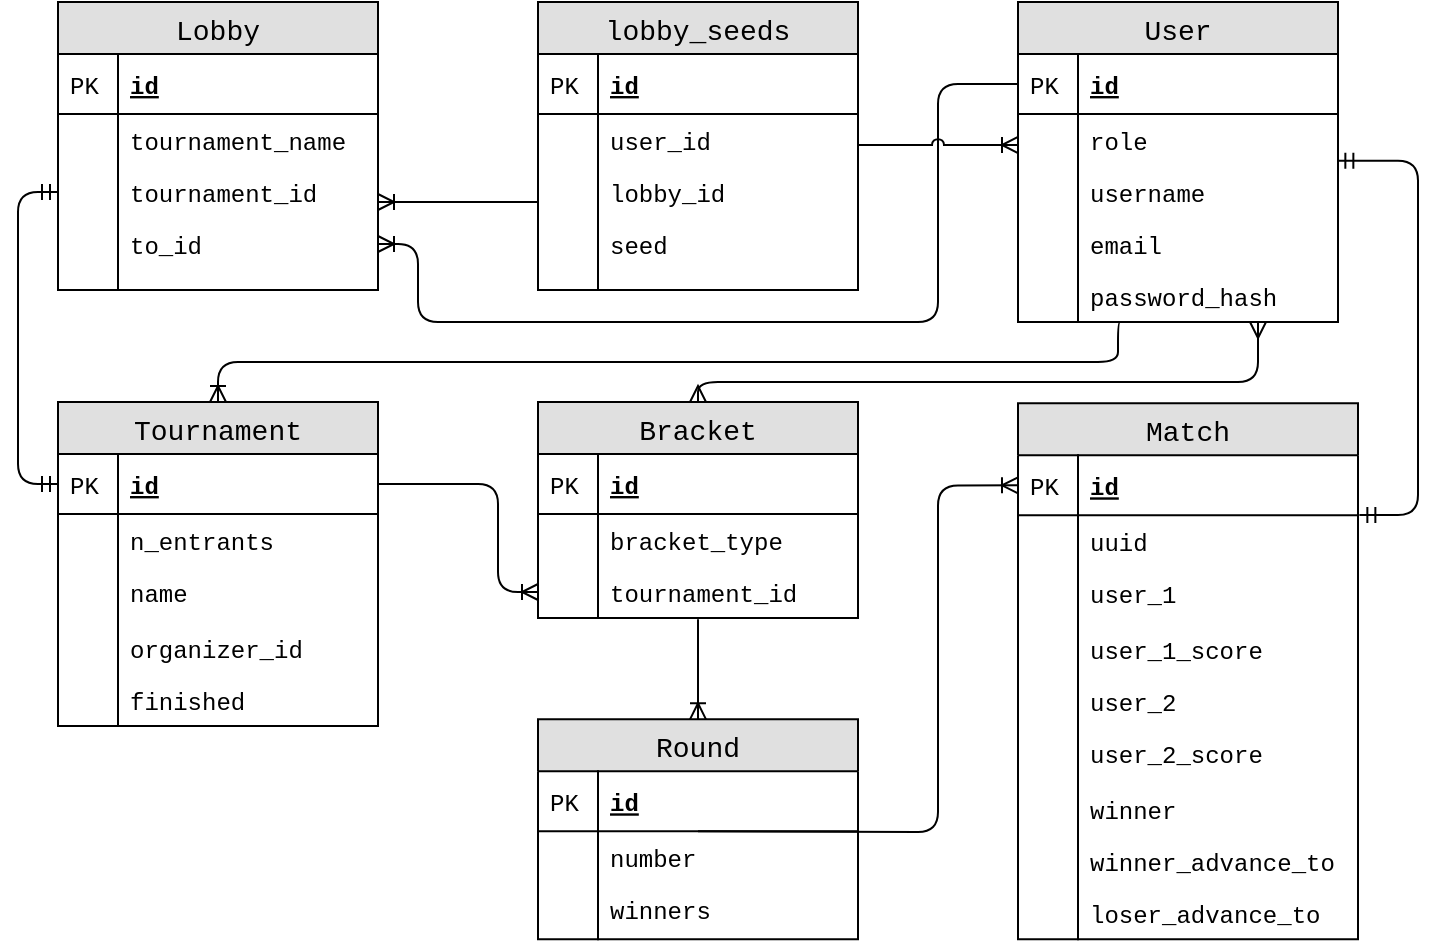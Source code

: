 <mxfile version="12.6.5" type="device"><diagram id="F8kvmKipA3AIq7ZnBncv" name="Page-1"><mxGraphModel dx="981" dy="569" grid="1" gridSize="10" guides="1" tooltips="1" connect="1" arrows="1" fold="1" page="1" pageScale="1" pageWidth="1600" pageHeight="1200" math="0" shadow="0"><root><mxCell id="0"/><mxCell id="1" parent="0"/><mxCell id="m10ok9BeXxvrB_O1XI31-36" value="Lobby" style="swimlane;fontStyle=0;childLayout=stackLayout;horizontal=1;startSize=26;fillColor=#e0e0e0;horizontalStack=0;resizeParent=1;resizeParentMax=0;resizeLast=0;collapsible=1;marginBottom=0;swimlaneFillColor=#ffffff;align=center;fontSize=14;fontFamily=Courier New;" parent="1" vertex="1"><mxGeometry x="280" y="160" width="160" height="144" as="geometry"/></mxCell><mxCell id="m10ok9BeXxvrB_O1XI31-37" value="id" style="shape=partialRectangle;top=0;left=0;right=0;bottom=1;align=left;verticalAlign=middle;fillColor=none;spacingLeft=34;spacingRight=4;overflow=hidden;rotatable=0;points=[[0,0.5],[1,0.5]];portConstraint=eastwest;dropTarget=0;fontStyle=5;fontSize=12;fontFamily=Courier New;" parent="m10ok9BeXxvrB_O1XI31-36" vertex="1"><mxGeometry y="26" width="160" height="30" as="geometry"/></mxCell><mxCell id="m10ok9BeXxvrB_O1XI31-38" value="PK" style="shape=partialRectangle;top=0;left=0;bottom=0;fillColor=none;align=left;verticalAlign=middle;spacingLeft=4;spacingRight=4;overflow=hidden;rotatable=0;points=[];portConstraint=eastwest;part=1;fontSize=12;fontFamily=Courier New;" parent="m10ok9BeXxvrB_O1XI31-37" vertex="1" connectable="0"><mxGeometry width="30" height="30" as="geometry"/></mxCell><mxCell id="m10ok9BeXxvrB_O1XI31-39" value="tournament_name" style="shape=partialRectangle;top=0;left=0;right=0;bottom=0;align=left;verticalAlign=top;fillColor=none;spacingLeft=34;spacingRight=4;overflow=hidden;rotatable=0;points=[[0,0.5],[1,0.5]];portConstraint=eastwest;dropTarget=0;fontSize=12;fontFamily=Courier New;" parent="m10ok9BeXxvrB_O1XI31-36" vertex="1"><mxGeometry y="56" width="160" height="26" as="geometry"/></mxCell><mxCell id="m10ok9BeXxvrB_O1XI31-40" value="" style="shape=partialRectangle;top=0;left=0;bottom=0;fillColor=none;align=left;verticalAlign=top;spacingLeft=4;spacingRight=4;overflow=hidden;rotatable=0;points=[];portConstraint=eastwest;part=1;fontSize=12;fontFamily=Courier New;" parent="m10ok9BeXxvrB_O1XI31-39" vertex="1" connectable="0"><mxGeometry width="30" height="26" as="geometry"/></mxCell><mxCell id="m10ok9BeXxvrB_O1XI31-41" value="tournament_id" style="shape=partialRectangle;top=0;left=0;right=0;bottom=0;align=left;verticalAlign=top;fillColor=none;spacingLeft=34;spacingRight=4;overflow=hidden;rotatable=0;points=[[0,0.5],[1,0.5]];portConstraint=eastwest;dropTarget=0;fontSize=12;fontFamily=Courier New;" parent="m10ok9BeXxvrB_O1XI31-36" vertex="1"><mxGeometry y="82" width="160" height="26" as="geometry"/></mxCell><mxCell id="m10ok9BeXxvrB_O1XI31-42" value="" style="shape=partialRectangle;top=0;left=0;bottom=0;fillColor=none;align=left;verticalAlign=top;spacingLeft=4;spacingRight=4;overflow=hidden;rotatable=0;points=[];portConstraint=eastwest;part=1;fontSize=12;fontFamily=Courier New;" parent="m10ok9BeXxvrB_O1XI31-41" vertex="1" connectable="0"><mxGeometry width="30" height="26" as="geometry"/></mxCell><mxCell id="m10ok9BeXxvrB_O1XI31-43" value="to_id" style="shape=partialRectangle;top=0;left=0;right=0;bottom=0;align=left;verticalAlign=top;fillColor=none;spacingLeft=34;spacingRight=4;overflow=hidden;rotatable=0;points=[[0,0.5],[1,0.5]];portConstraint=eastwest;dropTarget=0;fontSize=12;fontFamily=Courier New;" parent="m10ok9BeXxvrB_O1XI31-36" vertex="1"><mxGeometry y="108" width="160" height="26" as="geometry"/></mxCell><mxCell id="m10ok9BeXxvrB_O1XI31-44" value="" style="shape=partialRectangle;top=0;left=0;bottom=0;fillColor=none;align=left;verticalAlign=top;spacingLeft=4;spacingRight=4;overflow=hidden;rotatable=0;points=[];portConstraint=eastwest;part=1;fontSize=12;fontFamily=Courier New;" parent="m10ok9BeXxvrB_O1XI31-43" vertex="1" connectable="0"><mxGeometry width="30" height="26" as="geometry"/></mxCell><mxCell id="m10ok9BeXxvrB_O1XI31-45" value="" style="shape=partialRectangle;top=0;left=0;right=0;bottom=0;align=left;verticalAlign=top;fillColor=none;spacingLeft=34;spacingRight=4;overflow=hidden;rotatable=0;points=[[0,0.5],[1,0.5]];portConstraint=eastwest;dropTarget=0;fontSize=12;fontFamily=Courier New;" parent="m10ok9BeXxvrB_O1XI31-36" vertex="1"><mxGeometry y="134" width="160" height="10" as="geometry"/></mxCell><mxCell id="m10ok9BeXxvrB_O1XI31-46" value="" style="shape=partialRectangle;top=0;left=0;bottom=0;fillColor=none;align=left;verticalAlign=top;spacingLeft=4;spacingRight=4;overflow=hidden;rotatable=0;points=[];portConstraint=eastwest;part=1;fontSize=12;fontFamily=Courier New;" parent="m10ok9BeXxvrB_O1XI31-45" vertex="1" connectable="0"><mxGeometry width="30" height="10" as="geometry"/></mxCell><mxCell id="m10ok9BeXxvrB_O1XI31-48" value="User" style="swimlane;fontStyle=0;childLayout=stackLayout;horizontal=1;startSize=26;fillColor=#e0e0e0;horizontalStack=0;resizeParent=1;resizeParentMax=0;resizeLast=0;collapsible=1;marginBottom=0;swimlaneFillColor=#ffffff;align=center;fontSize=14;fontFamily=Courier New;" parent="1" vertex="1"><mxGeometry x="760" y="160" width="160" height="160" as="geometry"/></mxCell><mxCell id="m10ok9BeXxvrB_O1XI31-49" value="id" style="shape=partialRectangle;top=0;left=0;right=0;bottom=1;align=left;verticalAlign=middle;fillColor=none;spacingLeft=34;spacingRight=4;overflow=hidden;rotatable=0;points=[[0,0.5],[1,0.5]];portConstraint=eastwest;dropTarget=0;fontStyle=5;fontSize=12;fontFamily=Courier New;" parent="m10ok9BeXxvrB_O1XI31-48" vertex="1"><mxGeometry y="26" width="160" height="30" as="geometry"/></mxCell><mxCell id="m10ok9BeXxvrB_O1XI31-50" value="PK" style="shape=partialRectangle;top=0;left=0;bottom=0;fillColor=none;align=left;verticalAlign=middle;spacingLeft=4;spacingRight=4;overflow=hidden;rotatable=0;points=[];portConstraint=eastwest;part=1;fontSize=12;fontFamily=Courier New;" parent="m10ok9BeXxvrB_O1XI31-49" vertex="1" connectable="0"><mxGeometry width="30" height="30" as="geometry"/></mxCell><mxCell id="m10ok9BeXxvrB_O1XI31-51" value="role" style="shape=partialRectangle;top=0;left=0;right=0;bottom=0;align=left;verticalAlign=top;fillColor=none;spacingLeft=34;spacingRight=4;overflow=hidden;rotatable=0;points=[[0,0.5],[1,0.5]];portConstraint=eastwest;dropTarget=0;fontSize=12;fontFamily=Courier New;" parent="m10ok9BeXxvrB_O1XI31-48" vertex="1"><mxGeometry y="56" width="160" height="26" as="geometry"/></mxCell><mxCell id="m10ok9BeXxvrB_O1XI31-52" value="" style="shape=partialRectangle;top=0;left=0;bottom=0;fillColor=none;align=left;verticalAlign=top;spacingLeft=4;spacingRight=4;overflow=hidden;rotatable=0;points=[];portConstraint=eastwest;part=1;fontSize=12;fontFamily=Courier New;" parent="m10ok9BeXxvrB_O1XI31-51" vertex="1" connectable="0"><mxGeometry width="30" height="26" as="geometry"/></mxCell><mxCell id="m10ok9BeXxvrB_O1XI31-53" value="username" style="shape=partialRectangle;top=0;left=0;right=0;bottom=0;align=left;verticalAlign=top;fillColor=none;spacingLeft=34;spacingRight=4;overflow=hidden;rotatable=0;points=[[0,0.5],[1,0.5]];portConstraint=eastwest;dropTarget=0;fontSize=12;fontFamily=Courier New;" parent="m10ok9BeXxvrB_O1XI31-48" vertex="1"><mxGeometry y="82" width="160" height="26" as="geometry"/></mxCell><mxCell id="m10ok9BeXxvrB_O1XI31-54" value="" style="shape=partialRectangle;top=0;left=0;bottom=0;fillColor=none;align=left;verticalAlign=top;spacingLeft=4;spacingRight=4;overflow=hidden;rotatable=0;points=[];portConstraint=eastwest;part=1;fontSize=12;fontFamily=Courier New;" parent="m10ok9BeXxvrB_O1XI31-53" vertex="1" connectable="0"><mxGeometry width="30" height="26" as="geometry"/></mxCell><mxCell id="m10ok9BeXxvrB_O1XI31-55" value="email" style="shape=partialRectangle;top=0;left=0;right=0;bottom=0;align=left;verticalAlign=top;fillColor=none;spacingLeft=34;spacingRight=4;overflow=hidden;rotatable=0;points=[[0,0.5],[1,0.5]];portConstraint=eastwest;dropTarget=0;fontSize=12;fontFamily=Courier New;" parent="m10ok9BeXxvrB_O1XI31-48" vertex="1"><mxGeometry y="108" width="160" height="26" as="geometry"/></mxCell><mxCell id="m10ok9BeXxvrB_O1XI31-56" value="" style="shape=partialRectangle;top=0;left=0;bottom=0;fillColor=none;align=left;verticalAlign=top;spacingLeft=4;spacingRight=4;overflow=hidden;rotatable=0;points=[];portConstraint=eastwest;part=1;fontSize=12;fontFamily=Courier New;" parent="m10ok9BeXxvrB_O1XI31-55" vertex="1" connectable="0"><mxGeometry width="30" height="26" as="geometry"/></mxCell><mxCell id="m10ok9BeXxvrB_O1XI31-59" value="password_hash" style="shape=partialRectangle;top=0;left=0;right=0;bottom=0;align=left;verticalAlign=top;fillColor=none;spacingLeft=34;spacingRight=4;overflow=hidden;rotatable=0;points=[[0,0.5],[1,0.5]];portConstraint=eastwest;dropTarget=0;fontSize=12;fontFamily=Courier New;" parent="m10ok9BeXxvrB_O1XI31-48" vertex="1"><mxGeometry y="134" width="160" height="26" as="geometry"/></mxCell><mxCell id="m10ok9BeXxvrB_O1XI31-60" value="" style="shape=partialRectangle;top=0;left=0;bottom=0;fillColor=none;align=left;verticalAlign=top;spacingLeft=4;spacingRight=4;overflow=hidden;rotatable=0;points=[];portConstraint=eastwest;part=1;fontSize=12;fontFamily=Courier New;" parent="m10ok9BeXxvrB_O1XI31-59" vertex="1" connectable="0"><mxGeometry width="30" height="26" as="geometry"/></mxCell><mxCell id="m10ok9BeXxvrB_O1XI31-57" value="" style="shape=partialRectangle;top=0;left=0;right=0;bottom=0;align=left;verticalAlign=top;fillColor=none;spacingLeft=34;spacingRight=4;overflow=hidden;rotatable=0;points=[[0,0.5],[1,0.5]];portConstraint=eastwest;dropTarget=0;fontSize=12;fontFamily=Courier New;" parent="m10ok9BeXxvrB_O1XI31-48" vertex="1"><mxGeometry y="160" width="160" as="geometry"/></mxCell><mxCell id="m10ok9BeXxvrB_O1XI31-58" value="" style="shape=partialRectangle;top=0;left=0;bottom=0;fillColor=none;align=left;verticalAlign=top;spacingLeft=4;spacingRight=4;overflow=hidden;rotatable=0;points=[];portConstraint=eastwest;part=1;fontSize=12;fontFamily=Courier New;" parent="m10ok9BeXxvrB_O1XI31-57" vertex="1" connectable="0"><mxGeometry width="30" as="geometry"/></mxCell><mxCell id="m10ok9BeXxvrB_O1XI31-81" value="lobby_seeds" style="swimlane;fontStyle=0;childLayout=stackLayout;horizontal=1;startSize=26;fillColor=#e0e0e0;horizontalStack=0;resizeParent=1;resizeParentMax=0;resizeLast=0;collapsible=1;marginBottom=0;swimlaneFillColor=#ffffff;align=center;fontSize=14;fontFamily=Courier New;" parent="1" vertex="1"><mxGeometry x="520" y="160" width="160" height="144" as="geometry"/></mxCell><mxCell id="m10ok9BeXxvrB_O1XI31-82" value="id" style="shape=partialRectangle;top=0;left=0;right=0;bottom=1;align=left;verticalAlign=middle;fillColor=none;spacingLeft=34;spacingRight=4;overflow=hidden;rotatable=0;points=[[0,0.5],[1,0.5]];portConstraint=eastwest;dropTarget=0;fontStyle=5;fontSize=12;fontFamily=Courier New;" parent="m10ok9BeXxvrB_O1XI31-81" vertex="1"><mxGeometry y="26" width="160" height="30" as="geometry"/></mxCell><mxCell id="m10ok9BeXxvrB_O1XI31-83" value="PK" style="shape=partialRectangle;top=0;left=0;bottom=0;fillColor=none;align=left;verticalAlign=middle;spacingLeft=4;spacingRight=4;overflow=hidden;rotatable=0;points=[];portConstraint=eastwest;part=1;fontSize=12;fontFamily=Courier New;" parent="m10ok9BeXxvrB_O1XI31-82" vertex="1" connectable="0"><mxGeometry width="30" height="30" as="geometry"/></mxCell><mxCell id="m10ok9BeXxvrB_O1XI31-84" value="user_id" style="shape=partialRectangle;top=0;left=0;right=0;bottom=0;align=left;verticalAlign=top;fillColor=none;spacingLeft=34;spacingRight=4;overflow=hidden;rotatable=0;points=[[0,0.5],[1,0.5]];portConstraint=eastwest;dropTarget=0;fontSize=12;fontFamily=Courier New;" parent="m10ok9BeXxvrB_O1XI31-81" vertex="1"><mxGeometry y="56" width="160" height="26" as="geometry"/></mxCell><mxCell id="m10ok9BeXxvrB_O1XI31-85" value="" style="shape=partialRectangle;top=0;left=0;bottom=0;fillColor=none;align=left;verticalAlign=top;spacingLeft=4;spacingRight=4;overflow=hidden;rotatable=0;points=[];portConstraint=eastwest;part=1;fontSize=12;fontFamily=Courier New;" parent="m10ok9BeXxvrB_O1XI31-84" vertex="1" connectable="0"><mxGeometry width="30" height="26" as="geometry"/></mxCell><mxCell id="m10ok9BeXxvrB_O1XI31-86" value="lobby_id" style="shape=partialRectangle;top=0;left=0;right=0;bottom=0;align=left;verticalAlign=top;fillColor=none;spacingLeft=34;spacingRight=4;overflow=hidden;rotatable=0;points=[[0,0.5],[1,0.5]];portConstraint=eastwest;dropTarget=0;fontSize=12;fontFamily=Courier New;" parent="m10ok9BeXxvrB_O1XI31-81" vertex="1"><mxGeometry y="82" width="160" height="26" as="geometry"/></mxCell><mxCell id="m10ok9BeXxvrB_O1XI31-87" value="" style="shape=partialRectangle;top=0;left=0;bottom=0;fillColor=none;align=left;verticalAlign=top;spacingLeft=4;spacingRight=4;overflow=hidden;rotatable=0;points=[];portConstraint=eastwest;part=1;fontSize=12;fontFamily=Courier New;" parent="m10ok9BeXxvrB_O1XI31-86" vertex="1" connectable="0"><mxGeometry width="30" height="26" as="geometry"/></mxCell><mxCell id="m10ok9BeXxvrB_O1XI31-90" value="seed" style="shape=partialRectangle;top=0;left=0;right=0;bottom=0;align=left;verticalAlign=top;fillColor=none;spacingLeft=34;spacingRight=4;overflow=hidden;rotatable=0;points=[[0,0.5],[1,0.5]];portConstraint=eastwest;dropTarget=0;fontSize=12;fontFamily=Courier New;" parent="m10ok9BeXxvrB_O1XI31-81" vertex="1"><mxGeometry y="108" width="160" height="26" as="geometry"/></mxCell><mxCell id="m10ok9BeXxvrB_O1XI31-91" value="" style="shape=partialRectangle;top=0;left=0;bottom=0;fillColor=none;align=left;verticalAlign=top;spacingLeft=4;spacingRight=4;overflow=hidden;rotatable=0;points=[];portConstraint=eastwest;part=1;fontSize=12;fontFamily=Courier New;" parent="m10ok9BeXxvrB_O1XI31-90" vertex="1" connectable="0"><mxGeometry width="30" height="26" as="geometry"/></mxCell><mxCell id="m10ok9BeXxvrB_O1XI31-92" value="" style="shape=partialRectangle;top=0;left=0;right=0;bottom=0;align=left;verticalAlign=top;fillColor=none;spacingLeft=34;spacingRight=4;overflow=hidden;rotatable=0;points=[[0,0.5],[1,0.5]];portConstraint=eastwest;dropTarget=0;fontSize=12;fontFamily=Courier New;" parent="m10ok9BeXxvrB_O1XI31-81" vertex="1"><mxGeometry y="134" width="160" height="10" as="geometry"/></mxCell><mxCell id="m10ok9BeXxvrB_O1XI31-93" value="" style="shape=partialRectangle;top=0;left=0;bottom=0;fillColor=none;align=left;verticalAlign=top;spacingLeft=4;spacingRight=4;overflow=hidden;rotatable=0;points=[];portConstraint=eastwest;part=1;fontSize=12;fontFamily=Courier New;" parent="m10ok9BeXxvrB_O1XI31-92" vertex="1" connectable="0"><mxGeometry width="30" height="10" as="geometry"/></mxCell><mxCell id="m10ok9BeXxvrB_O1XI31-97" value="Tournament" style="swimlane;fontStyle=0;childLayout=stackLayout;horizontal=1;startSize=26;fillColor=#e0e0e0;horizontalStack=0;resizeParent=1;resizeParentMax=0;resizeLast=0;collapsible=1;marginBottom=0;swimlaneFillColor=#ffffff;align=center;fontSize=14;fontFamily=Courier New;" parent="1" vertex="1"><mxGeometry x="280" y="360" width="160" height="162" as="geometry"/></mxCell><mxCell id="m10ok9BeXxvrB_O1XI31-98" value="id" style="shape=partialRectangle;top=0;left=0;right=0;bottom=1;align=left;verticalAlign=middle;fillColor=none;spacingLeft=34;spacingRight=4;overflow=hidden;rotatable=0;points=[[0,0.5],[1,0.5]];portConstraint=eastwest;dropTarget=0;fontStyle=5;fontSize=12;fontFamily=Courier New;" parent="m10ok9BeXxvrB_O1XI31-97" vertex="1"><mxGeometry y="26" width="160" height="30" as="geometry"/></mxCell><mxCell id="m10ok9BeXxvrB_O1XI31-99" value="PK" style="shape=partialRectangle;top=0;left=0;bottom=0;fillColor=none;align=left;verticalAlign=middle;spacingLeft=4;spacingRight=4;overflow=hidden;rotatable=0;points=[];portConstraint=eastwest;part=1;fontSize=12;fontFamily=Courier New;" parent="m10ok9BeXxvrB_O1XI31-98" vertex="1" connectable="0"><mxGeometry width="30" height="30" as="geometry"/></mxCell><mxCell id="m10ok9BeXxvrB_O1XI31-100" value="n_entrants" style="shape=partialRectangle;top=0;left=0;right=0;bottom=0;align=left;verticalAlign=top;fillColor=none;spacingLeft=34;spacingRight=4;overflow=hidden;rotatable=0;points=[[0,0.5],[1,0.5]];portConstraint=eastwest;dropTarget=0;fontSize=12;fontFamily=Courier New;" parent="m10ok9BeXxvrB_O1XI31-97" vertex="1"><mxGeometry y="56" width="160" height="26" as="geometry"/></mxCell><mxCell id="m10ok9BeXxvrB_O1XI31-101" value="" style="shape=partialRectangle;top=0;left=0;bottom=0;fillColor=none;align=left;verticalAlign=top;spacingLeft=4;spacingRight=4;overflow=hidden;rotatable=0;points=[];portConstraint=eastwest;part=1;fontSize=12;fontFamily=Courier New;" parent="m10ok9BeXxvrB_O1XI31-100" vertex="1" connectable="0"><mxGeometry width="30" height="26" as="geometry"/></mxCell><mxCell id="m10ok9BeXxvrB_O1XI31-102" value="name" style="shape=partialRectangle;top=0;left=0;right=0;bottom=0;align=left;verticalAlign=top;fillColor=none;spacingLeft=34;spacingRight=4;overflow=hidden;rotatable=0;points=[[0,0.5],[1,0.5]];portConstraint=eastwest;dropTarget=0;fontSize=12;fontFamily=Courier New;" parent="m10ok9BeXxvrB_O1XI31-97" vertex="1"><mxGeometry y="82" width="160" height="28" as="geometry"/></mxCell><mxCell id="m10ok9BeXxvrB_O1XI31-103" value="" style="shape=partialRectangle;top=0;left=0;bottom=0;fillColor=none;align=left;verticalAlign=top;spacingLeft=4;spacingRight=4;overflow=hidden;rotatable=0;points=[];portConstraint=eastwest;part=1;fontSize=12;fontFamily=Courier New;" parent="m10ok9BeXxvrB_O1XI31-102" vertex="1" connectable="0"><mxGeometry width="30" height="28" as="geometry"/></mxCell><mxCell id="m10ok9BeXxvrB_O1XI31-104" value="organizer_id" style="shape=partialRectangle;top=0;left=0;right=0;bottom=0;align=left;verticalAlign=top;fillColor=none;spacingLeft=34;spacingRight=4;overflow=hidden;rotatable=0;points=[[0,0.5],[1,0.5]];portConstraint=eastwest;dropTarget=0;fontSize=12;fontFamily=Courier New;" parent="m10ok9BeXxvrB_O1XI31-97" vertex="1"><mxGeometry y="110" width="160" height="26" as="geometry"/></mxCell><mxCell id="m10ok9BeXxvrB_O1XI31-105" value="" style="shape=partialRectangle;top=0;left=0;bottom=0;fillColor=none;align=left;verticalAlign=top;spacingLeft=4;spacingRight=4;overflow=hidden;rotatable=0;points=[];portConstraint=eastwest;part=1;fontSize=12;fontFamily=Courier New;" parent="m10ok9BeXxvrB_O1XI31-104" vertex="1" connectable="0"><mxGeometry width="30" height="26" as="geometry"/></mxCell><mxCell id="m10ok9BeXxvrB_O1XI31-106" value="finished" style="shape=partialRectangle;top=0;left=0;right=0;bottom=0;align=left;verticalAlign=top;fillColor=none;spacingLeft=34;spacingRight=4;overflow=hidden;rotatable=0;points=[[0,0.5],[1,0.5]];portConstraint=eastwest;dropTarget=0;fontSize=12;fontFamily=Courier New;" parent="m10ok9BeXxvrB_O1XI31-97" vertex="1"><mxGeometry y="136" width="160" height="26" as="geometry"/></mxCell><mxCell id="m10ok9BeXxvrB_O1XI31-107" value="" style="shape=partialRectangle;top=0;left=0;bottom=0;fillColor=none;align=left;verticalAlign=top;spacingLeft=4;spacingRight=4;overflow=hidden;rotatable=0;points=[];portConstraint=eastwest;part=1;fontSize=12;fontFamily=Courier New;" parent="m10ok9BeXxvrB_O1XI31-106" vertex="1" connectable="0"><mxGeometry width="30" height="26" as="geometry"/></mxCell><mxCell id="m10ok9BeXxvrB_O1XI31-108" value="" style="shape=partialRectangle;top=0;left=0;right=0;bottom=0;align=left;verticalAlign=top;fillColor=none;spacingLeft=34;spacingRight=4;overflow=hidden;rotatable=0;points=[[0,0.5],[1,0.5]];portConstraint=eastwest;dropTarget=0;fontSize=12;fontFamily=Courier New;" parent="m10ok9BeXxvrB_O1XI31-97" vertex="1"><mxGeometry y="162" width="160" as="geometry"/></mxCell><mxCell id="m10ok9BeXxvrB_O1XI31-109" value="" style="shape=partialRectangle;top=0;left=0;bottom=0;fillColor=none;align=left;verticalAlign=top;spacingLeft=4;spacingRight=4;overflow=hidden;rotatable=0;points=[];portConstraint=eastwest;part=1;fontSize=12;fontFamily=Courier New;" parent="m10ok9BeXxvrB_O1XI31-108" vertex="1" connectable="0"><mxGeometry width="30" as="geometry"/></mxCell><mxCell id="m10ok9BeXxvrB_O1XI31-111" value="" style="edgeStyle=orthogonalEdgeStyle;fontSize=12;html=1;endArrow=ERmandOne;startArrow=ERmandOne;exitX=0;exitY=0.5;exitDx=0;exitDy=0;jumpStyle=arc;entryX=0;entryY=0.5;entryDx=0;entryDy=0;" parent="1" source="m10ok9BeXxvrB_O1XI31-98" target="m10ok9BeXxvrB_O1XI31-41" edge="1"><mxGeometry width="100" height="100" relative="1" as="geometry"><mxPoint x="230" y="650" as="sourcePoint"/><mxPoint x="280" y="230" as="targetPoint"/><Array as="points"><mxPoint x="260" y="401"/><mxPoint x="260" y="255"/></Array></mxGeometry></mxCell><mxCell id="m10ok9BeXxvrB_O1XI31-112" value="Round" style="swimlane;fontStyle=0;childLayout=stackLayout;horizontal=1;startSize=26;fillColor=#e0e0e0;horizontalStack=0;resizeParent=1;resizeParentMax=0;resizeLast=0;collapsible=1;marginBottom=0;swimlaneFillColor=#ffffff;align=center;fontSize=14;fontFamily=Courier New;" parent="1" vertex="1"><mxGeometry x="520" y="518.67" width="160" height="110" as="geometry"/></mxCell><mxCell id="m10ok9BeXxvrB_O1XI31-113" value="id" style="shape=partialRectangle;top=0;left=0;right=0;bottom=1;align=left;verticalAlign=middle;fillColor=none;spacingLeft=34;spacingRight=4;overflow=hidden;rotatable=0;points=[[0,0.5],[1,0.5]];portConstraint=eastwest;dropTarget=0;fontStyle=5;fontSize=12;fontFamily=Courier New;" parent="m10ok9BeXxvrB_O1XI31-112" vertex="1"><mxGeometry y="26" width="160" height="30" as="geometry"/></mxCell><mxCell id="m10ok9BeXxvrB_O1XI31-114" value="PK" style="shape=partialRectangle;top=0;left=0;bottom=0;fillColor=none;align=left;verticalAlign=middle;spacingLeft=4;spacingRight=4;overflow=hidden;rotatable=0;points=[];portConstraint=eastwest;part=1;fontSize=12;fontFamily=Courier New;" parent="m10ok9BeXxvrB_O1XI31-113" vertex="1" connectable="0"><mxGeometry width="30" height="30" as="geometry"/></mxCell><mxCell id="m10ok9BeXxvrB_O1XI31-115" value="number" style="shape=partialRectangle;top=0;left=0;right=0;bottom=0;align=left;verticalAlign=top;fillColor=none;spacingLeft=34;spacingRight=4;overflow=hidden;rotatable=0;points=[[0,0.5],[1,0.5]];portConstraint=eastwest;dropTarget=0;fontSize=12;fontFamily=Courier New;" parent="m10ok9BeXxvrB_O1XI31-112" vertex="1"><mxGeometry y="56" width="160" height="26" as="geometry"/></mxCell><mxCell id="m10ok9BeXxvrB_O1XI31-116" value="" style="shape=partialRectangle;top=0;left=0;bottom=0;fillColor=none;align=left;verticalAlign=top;spacingLeft=4;spacingRight=4;overflow=hidden;rotatable=0;points=[];portConstraint=eastwest;part=1;fontSize=12;fontFamily=Courier New;" parent="m10ok9BeXxvrB_O1XI31-115" vertex="1" connectable="0"><mxGeometry width="30" height="26" as="geometry"/></mxCell><mxCell id="m10ok9BeXxvrB_O1XI31-117" value="winners" style="shape=partialRectangle;top=0;left=0;right=0;bottom=0;align=left;verticalAlign=top;fillColor=none;spacingLeft=34;spacingRight=4;overflow=hidden;rotatable=0;points=[[0,0.5],[1,0.5]];portConstraint=eastwest;dropTarget=0;fontSize=12;fontFamily=Courier New;" parent="m10ok9BeXxvrB_O1XI31-112" vertex="1"><mxGeometry y="82" width="160" height="28" as="geometry"/></mxCell><mxCell id="m10ok9BeXxvrB_O1XI31-118" value="" style="shape=partialRectangle;top=0;left=0;bottom=0;fillColor=none;align=left;verticalAlign=top;spacingLeft=4;spacingRight=4;overflow=hidden;rotatable=0;points=[];portConstraint=eastwest;part=1;fontSize=12;fontFamily=Courier New;" parent="m10ok9BeXxvrB_O1XI31-117" vertex="1" connectable="0"><mxGeometry width="30" height="28" as="geometry"/></mxCell><mxCell id="m10ok9BeXxvrB_O1XI31-123" value="" style="shape=partialRectangle;top=0;left=0;right=0;bottom=0;align=left;verticalAlign=top;fillColor=none;spacingLeft=34;spacingRight=4;overflow=hidden;rotatable=0;points=[[0,0.5],[1,0.5]];portConstraint=eastwest;dropTarget=0;fontSize=12;fontFamily=Courier New;" parent="m10ok9BeXxvrB_O1XI31-112" vertex="1"><mxGeometry y="110" width="160" as="geometry"/></mxCell><mxCell id="m10ok9BeXxvrB_O1XI31-124" value="" style="shape=partialRectangle;top=0;left=0;bottom=0;fillColor=none;align=left;verticalAlign=top;spacingLeft=4;spacingRight=4;overflow=hidden;rotatable=0;points=[];portConstraint=eastwest;part=1;fontSize=12;fontFamily=Courier New;" parent="m10ok9BeXxvrB_O1XI31-123" vertex="1" connectable="0"><mxGeometry width="30" as="geometry"/></mxCell><mxCell id="m10ok9BeXxvrB_O1XI31-125" value="Bracket" style="swimlane;fontStyle=0;childLayout=stackLayout;horizontal=1;startSize=26;fillColor=#e0e0e0;horizontalStack=0;resizeParent=1;resizeParentMax=0;resizeLast=0;collapsible=1;marginBottom=0;swimlaneFillColor=#ffffff;align=center;fontSize=14;fontFamily=Courier New;" parent="1" vertex="1"><mxGeometry x="520" y="360" width="160" height="108" as="geometry"/></mxCell><mxCell id="m10ok9BeXxvrB_O1XI31-126" value="id" style="shape=partialRectangle;top=0;left=0;right=0;bottom=1;align=left;verticalAlign=middle;fillColor=none;spacingLeft=34;spacingRight=4;overflow=hidden;rotatable=0;points=[[0,0.5],[1,0.5]];portConstraint=eastwest;dropTarget=0;fontStyle=5;fontSize=12;fontFamily=Courier New;" parent="m10ok9BeXxvrB_O1XI31-125" vertex="1"><mxGeometry y="26" width="160" height="30" as="geometry"/></mxCell><mxCell id="m10ok9BeXxvrB_O1XI31-127" value="PK" style="shape=partialRectangle;top=0;left=0;bottom=0;fillColor=none;align=left;verticalAlign=middle;spacingLeft=4;spacingRight=4;overflow=hidden;rotatable=0;points=[];portConstraint=eastwest;part=1;fontSize=12;fontFamily=Courier New;" parent="m10ok9BeXxvrB_O1XI31-126" vertex="1" connectable="0"><mxGeometry width="30" height="30" as="geometry"/></mxCell><mxCell id="m10ok9BeXxvrB_O1XI31-128" value="bracket_type" style="shape=partialRectangle;top=0;left=0;right=0;bottom=0;align=left;verticalAlign=top;fillColor=none;spacingLeft=34;spacingRight=4;overflow=hidden;rotatable=0;points=[[0,0.5],[1,0.5]];portConstraint=eastwest;dropTarget=0;fontSize=12;fontFamily=Courier New;" parent="m10ok9BeXxvrB_O1XI31-125" vertex="1"><mxGeometry y="56" width="160" height="26" as="geometry"/></mxCell><mxCell id="m10ok9BeXxvrB_O1XI31-129" value="" style="shape=partialRectangle;top=0;left=0;bottom=0;fillColor=none;align=left;verticalAlign=top;spacingLeft=4;spacingRight=4;overflow=hidden;rotatable=0;points=[];portConstraint=eastwest;part=1;fontSize=12;fontFamily=Courier New;" parent="m10ok9BeXxvrB_O1XI31-128" vertex="1" connectable="0"><mxGeometry width="30" height="26" as="geometry"/></mxCell><mxCell id="m10ok9BeXxvrB_O1XI31-132" value="tournament_id" style="shape=partialRectangle;top=0;left=0;right=0;bottom=0;align=left;verticalAlign=top;fillColor=none;spacingLeft=34;spacingRight=4;overflow=hidden;rotatable=0;points=[[0,0.5],[1,0.5]];portConstraint=eastwest;dropTarget=0;fontSize=12;fontFamily=Courier New;" parent="m10ok9BeXxvrB_O1XI31-125" vertex="1"><mxGeometry y="82" width="160" height="26" as="geometry"/></mxCell><mxCell id="m10ok9BeXxvrB_O1XI31-133" value="" style="shape=partialRectangle;top=0;left=0;bottom=0;fillColor=none;align=left;verticalAlign=top;spacingLeft=4;spacingRight=4;overflow=hidden;rotatable=0;points=[];portConstraint=eastwest;part=1;fontSize=12;fontFamily=Courier New;" parent="m10ok9BeXxvrB_O1XI31-132" vertex="1" connectable="0"><mxGeometry width="30" height="26" as="geometry"/></mxCell><mxCell id="m10ok9BeXxvrB_O1XI31-136" value="" style="shape=partialRectangle;top=0;left=0;right=0;bottom=0;align=left;verticalAlign=top;fillColor=none;spacingLeft=34;spacingRight=4;overflow=hidden;rotatable=0;points=[[0,0.5],[1,0.5]];portConstraint=eastwest;dropTarget=0;fontSize=12;fontFamily=Courier New;" parent="m10ok9BeXxvrB_O1XI31-125" vertex="1"><mxGeometry y="108" width="160" as="geometry"/></mxCell><mxCell id="m10ok9BeXxvrB_O1XI31-137" value="" style="shape=partialRectangle;top=0;left=0;bottom=0;fillColor=none;align=left;verticalAlign=top;spacingLeft=4;spacingRight=4;overflow=hidden;rotatable=0;points=[];portConstraint=eastwest;part=1;fontSize=12;fontFamily=Courier New;" parent="m10ok9BeXxvrB_O1XI31-136" vertex="1" connectable="0"><mxGeometry width="30" as="geometry"/></mxCell><mxCell id="m10ok9BeXxvrB_O1XI31-138" value="Match" style="swimlane;fontStyle=0;childLayout=stackLayout;horizontal=1;startSize=26;fillColor=#e0e0e0;horizontalStack=0;resizeParent=1;resizeParentMax=0;resizeLast=0;collapsible=1;marginBottom=0;swimlaneFillColor=#ffffff;align=center;fontSize=14;fontFamily=Courier New;" parent="1" vertex="1"><mxGeometry x="760" y="360.67" width="170" height="268" as="geometry"/></mxCell><mxCell id="m10ok9BeXxvrB_O1XI31-139" value="id" style="shape=partialRectangle;top=0;left=0;right=0;bottom=1;align=left;verticalAlign=middle;fillColor=none;spacingLeft=34;spacingRight=4;overflow=hidden;rotatable=0;points=[[0,0.5],[1,0.5]];portConstraint=eastwest;dropTarget=0;fontStyle=5;fontSize=12;fontFamily=Courier New;" parent="m10ok9BeXxvrB_O1XI31-138" vertex="1"><mxGeometry y="26" width="170" height="30" as="geometry"/></mxCell><mxCell id="m10ok9BeXxvrB_O1XI31-140" value="PK" style="shape=partialRectangle;top=0;left=0;bottom=0;fillColor=none;align=left;verticalAlign=middle;spacingLeft=4;spacingRight=4;overflow=hidden;rotatable=0;points=[];portConstraint=eastwest;part=1;fontSize=12;fontFamily=Courier New;" parent="m10ok9BeXxvrB_O1XI31-139" vertex="1" connectable="0"><mxGeometry width="30" height="30" as="geometry"/></mxCell><mxCell id="m10ok9BeXxvrB_O1XI31-141" value="uuid" style="shape=partialRectangle;top=0;left=0;right=0;bottom=0;align=left;verticalAlign=top;fillColor=none;spacingLeft=34;spacingRight=4;overflow=hidden;rotatable=0;points=[[0,0.5],[1,0.5]];portConstraint=eastwest;dropTarget=0;fontSize=12;fontFamily=Courier New;" parent="m10ok9BeXxvrB_O1XI31-138" vertex="1"><mxGeometry y="56" width="170" height="26" as="geometry"/></mxCell><mxCell id="m10ok9BeXxvrB_O1XI31-142" value="" style="shape=partialRectangle;top=0;left=0;bottom=0;fillColor=none;align=left;verticalAlign=top;spacingLeft=4;spacingRight=4;overflow=hidden;rotatable=0;points=[];portConstraint=eastwest;part=1;fontSize=12;fontFamily=Courier New;" parent="m10ok9BeXxvrB_O1XI31-141" vertex="1" connectable="0"><mxGeometry width="30" height="26" as="geometry"/></mxCell><mxCell id="m10ok9BeXxvrB_O1XI31-143" value="user_1" style="shape=partialRectangle;top=0;left=0;right=0;bottom=0;align=left;verticalAlign=top;fillColor=none;spacingLeft=34;spacingRight=4;overflow=hidden;rotatable=0;points=[[0,0.5],[1,0.5]];portConstraint=eastwest;dropTarget=0;fontSize=12;fontFamily=Courier New;" parent="m10ok9BeXxvrB_O1XI31-138" vertex="1"><mxGeometry y="82" width="170" height="28" as="geometry"/></mxCell><mxCell id="m10ok9BeXxvrB_O1XI31-144" value="" style="shape=partialRectangle;top=0;left=0;bottom=0;fillColor=none;align=left;verticalAlign=top;spacingLeft=4;spacingRight=4;overflow=hidden;rotatable=0;points=[];portConstraint=eastwest;part=1;fontSize=12;fontFamily=Courier New;" parent="m10ok9BeXxvrB_O1XI31-143" vertex="1" connectable="0"><mxGeometry width="30" height="28" as="geometry"/></mxCell><mxCell id="m10ok9BeXxvrB_O1XI31-145" value="user_1_score" style="shape=partialRectangle;top=0;left=0;right=0;bottom=0;align=left;verticalAlign=top;fillColor=none;spacingLeft=34;spacingRight=4;overflow=hidden;rotatable=0;points=[[0,0.5],[1,0.5]];portConstraint=eastwest;dropTarget=0;fontSize=12;fontFamily=Courier New;" parent="m10ok9BeXxvrB_O1XI31-138" vertex="1"><mxGeometry y="110" width="170" height="26" as="geometry"/></mxCell><mxCell id="m10ok9BeXxvrB_O1XI31-146" value="" style="shape=partialRectangle;top=0;left=0;bottom=0;fillColor=none;align=left;verticalAlign=top;spacingLeft=4;spacingRight=4;overflow=hidden;rotatable=0;points=[];portConstraint=eastwest;part=1;fontSize=12;fontFamily=Courier New;" parent="m10ok9BeXxvrB_O1XI31-145" vertex="1" connectable="0"><mxGeometry width="30" height="26" as="geometry"/></mxCell><mxCell id="m10ok9BeXxvrB_O1XI31-147" value="user_2" style="shape=partialRectangle;top=0;left=0;right=0;bottom=0;align=left;verticalAlign=top;fillColor=none;spacingLeft=34;spacingRight=4;overflow=hidden;rotatable=0;points=[[0,0.5],[1,0.5]];portConstraint=eastwest;dropTarget=0;fontSize=12;fontFamily=Courier New;" parent="m10ok9BeXxvrB_O1XI31-138" vertex="1"><mxGeometry y="136" width="170" height="26" as="geometry"/></mxCell><mxCell id="m10ok9BeXxvrB_O1XI31-148" value="" style="shape=partialRectangle;top=0;left=0;bottom=0;fillColor=none;align=left;verticalAlign=top;spacingLeft=4;spacingRight=4;overflow=hidden;rotatable=0;points=[];portConstraint=eastwest;part=1;fontSize=12;fontFamily=Courier New;" parent="m10ok9BeXxvrB_O1XI31-147" vertex="1" connectable="0"><mxGeometry width="30" height="26" as="geometry"/></mxCell><mxCell id="m10ok9BeXxvrB_O1XI31-166" value="user_2_score" style="shape=partialRectangle;top=0;left=0;right=0;bottom=0;align=left;verticalAlign=top;fillColor=none;spacingLeft=34;spacingRight=4;overflow=hidden;rotatable=0;points=[[0,0.5],[1,0.5]];portConstraint=eastwest;dropTarget=0;fontSize=12;fontFamily=Courier New;" parent="m10ok9BeXxvrB_O1XI31-138" vertex="1"><mxGeometry y="162" width="170" height="28" as="geometry"/></mxCell><mxCell id="m10ok9BeXxvrB_O1XI31-167" value="" style="shape=partialRectangle;top=0;left=0;bottom=0;fillColor=none;align=left;verticalAlign=top;spacingLeft=4;spacingRight=4;overflow=hidden;rotatable=0;points=[];portConstraint=eastwest;part=1;fontSize=12;fontFamily=Courier New;" parent="m10ok9BeXxvrB_O1XI31-166" vertex="1" connectable="0"><mxGeometry width="30" height="28" as="geometry"/></mxCell><mxCell id="m10ok9BeXxvrB_O1XI31-168" value="winner" style="shape=partialRectangle;top=0;left=0;right=0;bottom=0;align=left;verticalAlign=top;fillColor=none;spacingLeft=34;spacingRight=4;overflow=hidden;rotatable=0;points=[[0,0.5],[1,0.5]];portConstraint=eastwest;dropTarget=0;fontSize=12;fontFamily=Courier New;" parent="m10ok9BeXxvrB_O1XI31-138" vertex="1"><mxGeometry y="190" width="170" height="26" as="geometry"/></mxCell><mxCell id="m10ok9BeXxvrB_O1XI31-169" value="" style="shape=partialRectangle;top=0;left=0;bottom=0;fillColor=none;align=left;verticalAlign=top;spacingLeft=4;spacingRight=4;overflow=hidden;rotatable=0;points=[];portConstraint=eastwest;part=1;fontSize=12;fontFamily=Courier New;" parent="m10ok9BeXxvrB_O1XI31-168" vertex="1" connectable="0"><mxGeometry width="30" height="26" as="geometry"/></mxCell><mxCell id="m10ok9BeXxvrB_O1XI31-170" value="winner_advance_to" style="shape=partialRectangle;top=0;left=0;right=0;bottom=0;align=left;verticalAlign=top;fillColor=none;spacingLeft=34;spacingRight=4;overflow=hidden;rotatable=0;points=[[0,0.5],[1,0.5]];portConstraint=eastwest;dropTarget=0;fontSize=12;fontFamily=Courier New;" parent="m10ok9BeXxvrB_O1XI31-138" vertex="1"><mxGeometry y="216" width="170" height="26" as="geometry"/></mxCell><mxCell id="m10ok9BeXxvrB_O1XI31-171" value="" style="shape=partialRectangle;top=0;left=0;bottom=0;fillColor=none;align=left;verticalAlign=top;spacingLeft=4;spacingRight=4;overflow=hidden;rotatable=0;points=[];portConstraint=eastwest;part=1;fontSize=12;fontFamily=Courier New;" parent="m10ok9BeXxvrB_O1XI31-170" vertex="1" connectable="0"><mxGeometry width="30" height="26" as="geometry"/></mxCell><mxCell id="m10ok9BeXxvrB_O1XI31-172" value="loser_advance_to" style="shape=partialRectangle;top=0;left=0;right=0;bottom=0;align=left;verticalAlign=top;fillColor=none;spacingLeft=34;spacingRight=4;overflow=hidden;rotatable=0;points=[[0,0.5],[1,0.5]];portConstraint=eastwest;dropTarget=0;fontSize=12;fontFamily=Courier New;" parent="m10ok9BeXxvrB_O1XI31-138" vertex="1"><mxGeometry y="242" width="170" height="26" as="geometry"/></mxCell><mxCell id="m10ok9BeXxvrB_O1XI31-173" value="" style="shape=partialRectangle;top=0;left=0;bottom=0;fillColor=none;align=left;verticalAlign=top;spacingLeft=4;spacingRight=4;overflow=hidden;rotatable=0;points=[];portConstraint=eastwest;part=1;fontSize=12;fontFamily=Courier New;" parent="m10ok9BeXxvrB_O1XI31-172" vertex="1" connectable="0"><mxGeometry width="30" height="26" as="geometry"/></mxCell><mxCell id="m10ok9BeXxvrB_O1XI31-149" value="" style="shape=partialRectangle;top=0;left=0;right=0;bottom=0;align=left;verticalAlign=top;fillColor=none;spacingLeft=34;spacingRight=4;overflow=hidden;rotatable=0;points=[[0,0.5],[1,0.5]];portConstraint=eastwest;dropTarget=0;fontSize=12;fontFamily=Courier New;" parent="m10ok9BeXxvrB_O1XI31-138" vertex="1"><mxGeometry y="268" width="170" as="geometry"/></mxCell><mxCell id="m10ok9BeXxvrB_O1XI31-150" value="" style="shape=partialRectangle;top=0;left=0;bottom=0;fillColor=none;align=left;verticalAlign=top;spacingLeft=4;spacingRight=4;overflow=hidden;rotatable=0;points=[];portConstraint=eastwest;part=1;fontSize=12;fontFamily=Courier New;" parent="m10ok9BeXxvrB_O1XI31-149" vertex="1" connectable="0"><mxGeometry width="30" as="geometry"/></mxCell><mxCell id="m10ok9BeXxvrB_O1XI31-151" value="" style="edgeStyle=orthogonalEdgeStyle;fontSize=12;html=1;endArrow=ERoneToMany;exitX=1;exitY=0.5;exitDx=0;exitDy=0;entryX=0;entryY=0.5;entryDx=0;entryDy=0;jumpStyle=arc;" parent="1" source="m10ok9BeXxvrB_O1XI31-98" target="m10ok9BeXxvrB_O1XI31-132" edge="1"><mxGeometry width="100" height="100" relative="1" as="geometry"><mxPoint x="230" y="1050" as="sourcePoint"/><mxPoint x="330" y="950" as="targetPoint"/><Array as="points"><mxPoint x="500" y="401"/><mxPoint x="500" y="455"/></Array></mxGeometry></mxCell><mxCell id="m10ok9BeXxvrB_O1XI31-154" value="" style="edgeStyle=orthogonalEdgeStyle;fontSize=12;html=1;endArrow=ERoneToMany;exitX=0;exitY=0.5;exitDx=0;exitDy=0;jumpStyle=arc;" parent="1" source="m10ok9BeXxvrB_O1XI31-49" target="m10ok9BeXxvrB_O1XI31-43" edge="1"><mxGeometry width="100" height="100" relative="1" as="geometry"><mxPoint x="850" y="610" as="sourcePoint"/><mxPoint x="950" y="510" as="targetPoint"/><Array as="points"><mxPoint x="720" y="201"/><mxPoint x="720" y="320"/><mxPoint x="460" y="320"/><mxPoint x="460" y="281"/></Array></mxGeometry></mxCell><mxCell id="m10ok9BeXxvrB_O1XI31-155" value="" style="edgeStyle=orthogonalEdgeStyle;fontSize=12;html=1;endArrow=ERoneToMany;exitX=1;exitY=0.5;exitDx=0;exitDy=0;entryX=0;entryY=0.5;entryDx=0;entryDy=0;jumpStyle=arc;" parent="1" edge="1"><mxGeometry width="100" height="100" relative="1" as="geometry"><mxPoint x="680" y="231.5" as="sourcePoint"/><mxPoint x="760" y="231.5" as="targetPoint"/><Array as="points"><mxPoint x="740" y="231.5"/><mxPoint x="740" y="231.5"/></Array></mxGeometry></mxCell><mxCell id="m10ok9BeXxvrB_O1XI31-158" value="" style="fontSize=12;html=1;endArrow=ERoneToMany;edgeStyle=orthogonalEdgeStyle;" parent="1" edge="1"><mxGeometry width="100" height="100" relative="1" as="geometry"><mxPoint x="520" y="260" as="sourcePoint"/><mxPoint x="440" y="260" as="targetPoint"/></mxGeometry></mxCell><mxCell id="m10ok9BeXxvrB_O1XI31-161" value="" style="edgeStyle=orthogonalEdgeStyle;fontSize=12;html=1;endArrow=ERoneToMany;exitX=0.5;exitY=1.026;exitDx=0;exitDy=0;exitPerimeter=0;entryX=0.5;entryY=0;entryDx=0;entryDy=0;" parent="1" source="m10ok9BeXxvrB_O1XI31-132" target="m10ok9BeXxvrB_O1XI31-112" edge="1"><mxGeometry width="100" height="100" relative="1" as="geometry"><mxPoint x="600" y="480" as="sourcePoint"/><mxPoint x="650" y="500" as="targetPoint"/></mxGeometry></mxCell><mxCell id="m10ok9BeXxvrB_O1XI31-162" value="" style="edgeStyle=orthogonalEdgeStyle;fontSize=12;html=1;endArrow=ERoneToMany;entryX=0;entryY=0.5;entryDx=0;entryDy=0;" parent="1" target="m10ok9BeXxvrB_O1XI31-139" edge="1" source="m10ok9BeXxvrB_O1XI31-113"><mxGeometry width="100" height="100" relative="1" as="geometry"><mxPoint x="599.88" y="628.67" as="sourcePoint"/><mxPoint x="860" y="380" as="targetPoint"/><Array as="points"><mxPoint x="720" y="575"/><mxPoint x="720" y="402"/></Array></mxGeometry></mxCell><mxCell id="m10ok9BeXxvrB_O1XI31-165" value="" style="edgeStyle=orthogonalEdgeStyle;fontSize=12;html=1;endArrow=ERmany;startArrow=ERmany;exitX=0.5;exitY=0;exitDx=0;exitDy=0;" parent="1" source="m10ok9BeXxvrB_O1XI31-125" edge="1"><mxGeometry width="100" height="100" relative="1" as="geometry"><mxPoint x="440" y="360" as="sourcePoint"/><mxPoint x="880" y="320" as="targetPoint"/><Array as="points"><mxPoint x="600" y="350"/><mxPoint x="880" y="350"/></Array></mxGeometry></mxCell><mxCell id="m10ok9BeXxvrB_O1XI31-174" value="" style="edgeStyle=orthogonalEdgeStyle;fontSize=12;html=1;endArrow=ERmandOne;startArrow=ERmandOne;entryX=0.998;entryY=0.899;entryDx=0;entryDy=0;entryPerimeter=0;exitX=1.004;exitY=-0.006;exitDx=0;exitDy=0;exitPerimeter=0;" parent="1" source="m10ok9BeXxvrB_O1XI31-141" target="m10ok9BeXxvrB_O1XI31-51" edge="1"><mxGeometry width="100" height="100" relative="1" as="geometry"><mxPoint x="690" y="720" as="sourcePoint"/><mxPoint x="930" y="240" as="targetPoint"/><Array as="points"><mxPoint x="960" y="417"/><mxPoint x="960" y="239"/></Array></mxGeometry></mxCell><mxCell id="ieVdjOfUEwYzXJs0C2Eo-1" value="" style="edgeStyle=orthogonalEdgeStyle;fontSize=12;html=1;endArrow=ERoneToMany;entryX=0.5;entryY=0;entryDx=0;entryDy=0;exitX=0.325;exitY=1;exitDx=0;exitDy=0;exitPerimeter=0;" edge="1" parent="1" source="m10ok9BeXxvrB_O1XI31-59" target="m10ok9BeXxvrB_O1XI31-97"><mxGeometry width="100" height="100" relative="1" as="geometry"><mxPoint x="810" y="330" as="sourcePoint"/><mxPoint x="350" y="650" as="targetPoint"/><Array as="points"><mxPoint x="810" y="320"/><mxPoint x="810" y="340"/><mxPoint x="360" y="340"/></Array></mxGeometry></mxCell></root></mxGraphModel></diagram></mxfile>
